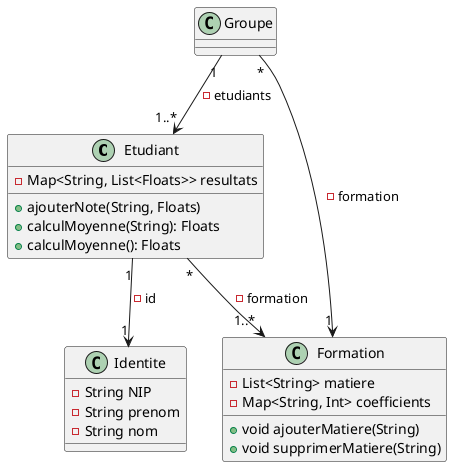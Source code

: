 @startuml

class Etudiant {
    -Map<String, List<Floats>> resultats
    + ajouterNote(String, Floats)
    + calculMoyenne(String): Floats
    + calculMoyenne(): Floats
}

class Identite {
    -String NIP
    -String prenom
    -String nom
}

class Formation {
    -List<String> matiere
    -Map<String, Int> coefficients
    +void ajouterMatiere(String)
    +void supprimerMatiere(String)
}

class Groupe {
}

Etudiant "1" --> "1" Identite : - id
Etudiant "*" --> "1..*" Formation : - formation
Groupe "1" --> "1..*" Etudiant : - etudiants
Groupe "*" --> "1" Formation : - formation


@enduml